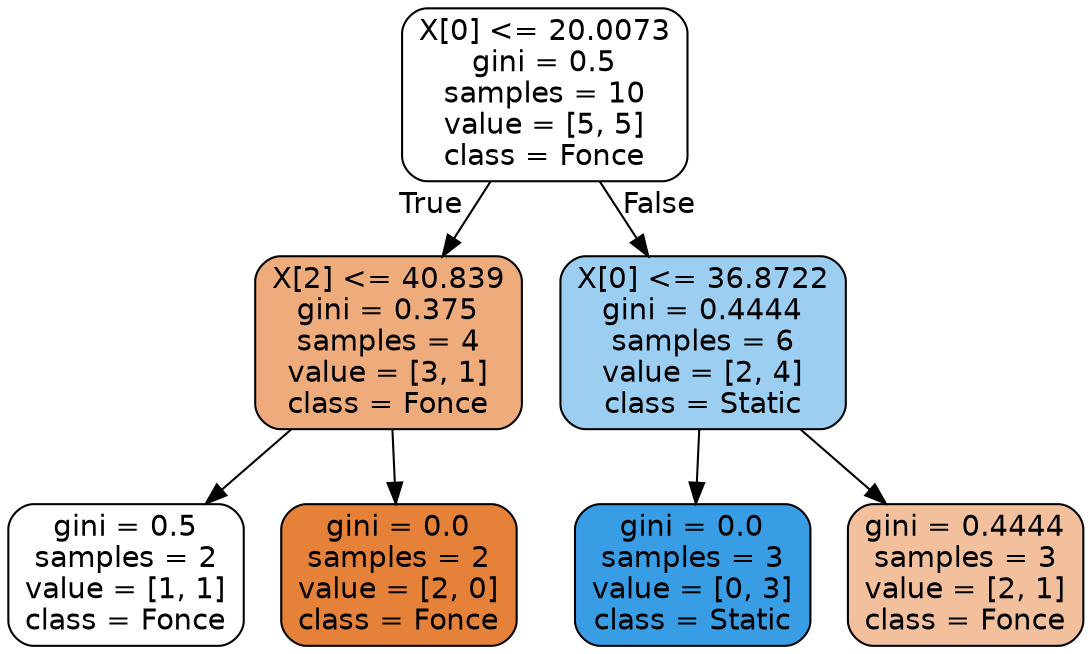 digraph Tree {
node [shape=box, style="filled, rounded", color="black", fontname=helvetica] ;
edge [fontname=helvetica] ;
0 [label="X[0] <= 20.0073\ngini = 0.5\nsamples = 10\nvalue = [5, 5]\nclass = Fonce", fillcolor="#e5813900"] ;
1 [label="X[2] <= 40.839\ngini = 0.375\nsamples = 4\nvalue = [3, 1]\nclass = Fonce", fillcolor="#e58139aa"] ;
0 -> 1 [labeldistance=2.5, labelangle=45, headlabel="True"] ;
2 [label="gini = 0.5\nsamples = 2\nvalue = [1, 1]\nclass = Fonce", fillcolor="#e5813900"] ;
1 -> 2 ;
3 [label="gini = 0.0\nsamples = 2\nvalue = [2, 0]\nclass = Fonce", fillcolor="#e58139ff"] ;
1 -> 3 ;
4 [label="X[0] <= 36.8722\ngini = 0.4444\nsamples = 6\nvalue = [2, 4]\nclass = Static", fillcolor="#399de57f"] ;
0 -> 4 [labeldistance=2.5, labelangle=-45, headlabel="False"] ;
5 [label="gini = 0.0\nsamples = 3\nvalue = [0, 3]\nclass = Static", fillcolor="#399de5ff"] ;
4 -> 5 ;
6 [label="gini = 0.4444\nsamples = 3\nvalue = [2, 1]\nclass = Fonce", fillcolor="#e581397f"] ;
4 -> 6 ;
}